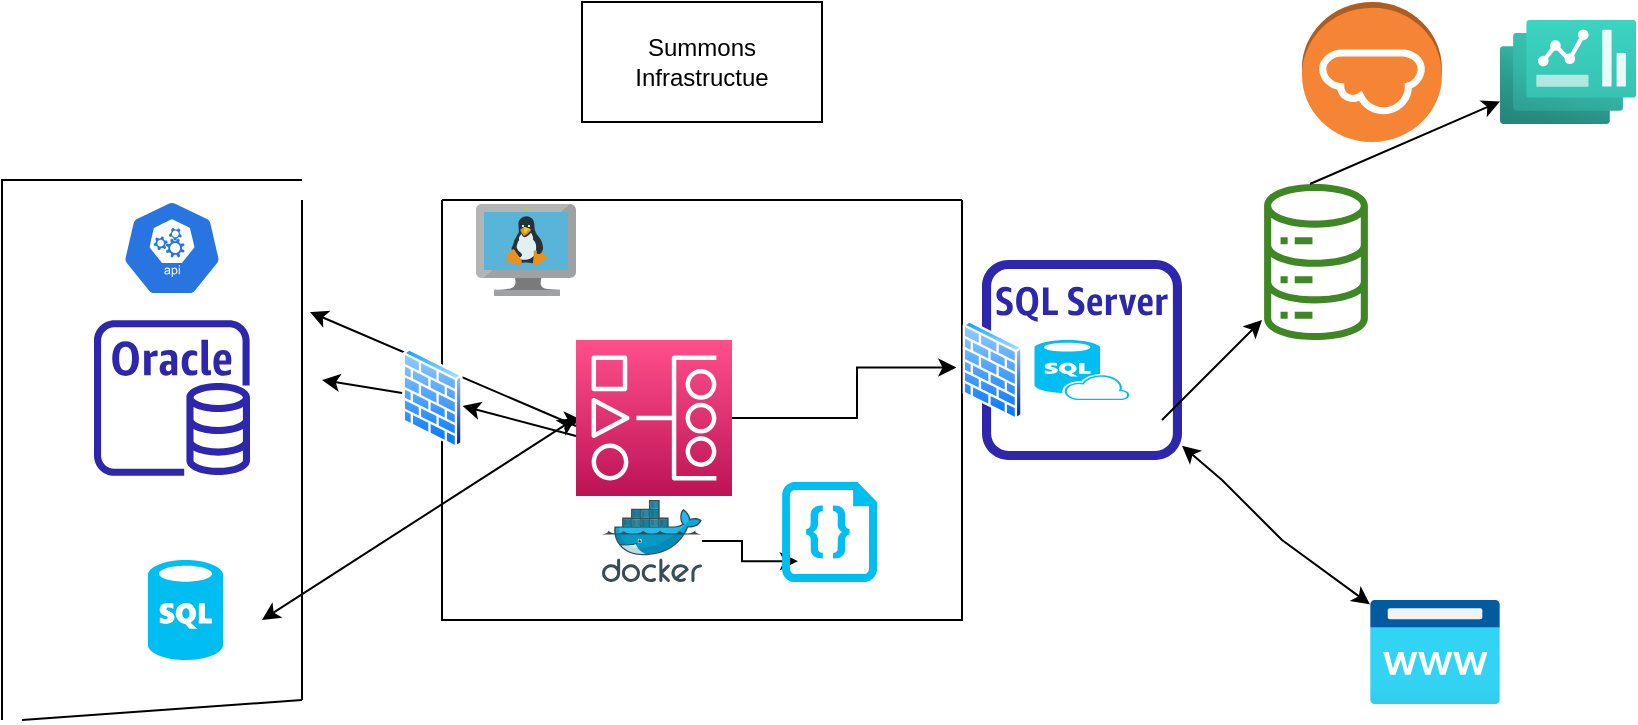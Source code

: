 <mxfile version="21.6.8" type="github">
  <diagram name="Page-1" id="aUZGe2AHAqZRRzVn2fox">
    <mxGraphModel dx="996" dy="581" grid="1" gridSize="10" guides="1" tooltips="1" connect="1" arrows="1" fold="1" page="1" pageScale="1" pageWidth="850" pageHeight="1100" math="0" shadow="0">
      <root>
        <mxCell id="0" />
        <mxCell id="1" parent="0" />
        <mxCell id="Eo7Du1HbmGVPHumB-nzo-1" value="" style="sketch=0;html=1;dashed=0;whitespace=wrap;fillColor=#2875E2;strokeColor=#ffffff;points=[[0.005,0.63,0],[0.1,0.2,0],[0.9,0.2,0],[0.5,0,0],[0.995,0.63,0],[0.72,0.99,0],[0.5,1,0],[0.28,0.99,0]];verticalLabelPosition=bottom;align=center;verticalAlign=top;shape=mxgraph.kubernetes.icon;prIcon=api" vertex="1" parent="1">
          <mxGeometry x="120" y="130" width="50" height="48" as="geometry" />
        </mxCell>
        <mxCell id="Eo7Du1HbmGVPHumB-nzo-2" value="" style="sketch=0;outlineConnect=0;fontColor=#232F3E;gradientColor=none;fillColor=#2E27AD;strokeColor=none;dashed=0;verticalLabelPosition=bottom;verticalAlign=top;align=center;html=1;fontSize=12;fontStyle=0;aspect=fixed;pointerEvents=1;shape=mxgraph.aws4.rds_oracle_instance;" vertex="1" parent="1">
          <mxGeometry x="106" y="190" width="78" height="78" as="geometry" />
        </mxCell>
        <mxCell id="Eo7Du1HbmGVPHumB-nzo-4" value="" style="verticalLabelPosition=bottom;html=1;verticalAlign=top;align=center;strokeColor=none;fillColor=#00BEF2;shape=mxgraph.azure.sql_database;" vertex="1" parent="1">
          <mxGeometry x="133" y="310" width="37.5" height="50" as="geometry" />
        </mxCell>
        <mxCell id="Eo7Du1HbmGVPHumB-nzo-5" value="" style="endArrow=none;html=1;rounded=0;" edge="1" parent="1">
          <mxGeometry width="50" height="50" relative="1" as="geometry">
            <mxPoint x="210" y="380" as="sourcePoint" />
            <mxPoint x="210" y="130" as="targetPoint" />
          </mxGeometry>
        </mxCell>
        <mxCell id="Eo7Du1HbmGVPHumB-nzo-6" value="" style="endArrow=none;html=1;rounded=0;" edge="1" parent="1">
          <mxGeometry width="50" height="50" relative="1" as="geometry">
            <mxPoint x="60" y="390" as="sourcePoint" />
            <mxPoint x="210" y="120" as="targetPoint" />
            <Array as="points">
              <mxPoint x="60" y="120" />
            </Array>
          </mxGeometry>
        </mxCell>
        <mxCell id="Eo7Du1HbmGVPHumB-nzo-8" value="" style="endArrow=none;html=1;rounded=0;" edge="1" parent="1">
          <mxGeometry width="50" height="50" relative="1" as="geometry">
            <mxPoint x="210" y="380" as="sourcePoint" />
            <mxPoint x="70" y="390" as="targetPoint" />
          </mxGeometry>
        </mxCell>
        <mxCell id="Eo7Du1HbmGVPHumB-nzo-10" value="" style="endArrow=classic;html=1;rounded=0;" edge="1" parent="1" source="Eo7Du1HbmGVPHumB-nzo-15">
          <mxGeometry width="50" height="50" relative="1" as="geometry">
            <mxPoint x="210" y="240" as="sourcePoint" />
            <mxPoint x="350" y="240" as="targetPoint" />
          </mxGeometry>
        </mxCell>
        <mxCell id="Eo7Du1HbmGVPHumB-nzo-11" value="" style="verticalLabelPosition=bottom;html=1;verticalAlign=top;align=center;strokeColor=none;fillColor=#00BEF2;shape=mxgraph.azure.sql_database_sql_azure;" vertex="1" parent="1">
          <mxGeometry x="576.25" y="200" width="47.5" height="30" as="geometry" />
        </mxCell>
        <mxCell id="Eo7Du1HbmGVPHumB-nzo-13" value="" style="sketch=0;outlineConnect=0;fontColor=#232F3E;gradientColor=none;fillColor=#2E27AD;strokeColor=none;dashed=0;verticalLabelPosition=bottom;verticalAlign=top;align=center;html=1;fontSize=12;fontStyle=0;aspect=fixed;pointerEvents=1;shape=mxgraph.aws4.rds_sql_server_instance_alt;" vertex="1" parent="1">
          <mxGeometry x="550" y="160" width="100" height="100" as="geometry" />
        </mxCell>
        <mxCell id="Eo7Du1HbmGVPHumB-nzo-16" style="edgeStyle=orthogonalEdgeStyle;rounded=0;orthogonalLoop=1;jettySize=auto;html=1;entryX=-0.128;entryY=0.538;entryDx=0;entryDy=0;entryPerimeter=0;" edge="1" parent="1" source="Eo7Du1HbmGVPHumB-nzo-15" target="Eo7Du1HbmGVPHumB-nzo-13">
          <mxGeometry relative="1" as="geometry" />
        </mxCell>
        <mxCell id="Eo7Du1HbmGVPHumB-nzo-15" value="" style="sketch=0;points=[[0,0,0],[0.25,0,0],[0.5,0,0],[0.75,0,0],[1,0,0],[0,1,0],[0.25,1,0],[0.5,1,0],[0.75,1,0],[1,1,0],[0,0.25,0],[0,0.5,0],[0,0.75,0],[1,0.25,0],[1,0.5,0],[1,0.75,0]];outlineConnect=0;fontColor=#232F3E;gradientColor=#FF4F8B;gradientDirection=north;fillColor=#BC1356;strokeColor=#ffffff;dashed=0;verticalLabelPosition=bottom;verticalAlign=top;align=center;html=1;fontSize=12;fontStyle=0;aspect=fixed;shape=mxgraph.aws4.resourceIcon;resIcon=mxgraph.aws4.managed_workflows_for_apache_airflow;" vertex="1" parent="1">
          <mxGeometry x="347" y="200" width="78" height="78" as="geometry" />
        </mxCell>
        <mxCell id="Eo7Du1HbmGVPHumB-nzo-17" value="" style="endArrow=classic;html=1;rounded=0;" edge="1" parent="1">
          <mxGeometry width="50" height="50" relative="1" as="geometry">
            <mxPoint x="347" y="243" as="sourcePoint" />
            <mxPoint x="214" y="186" as="targetPoint" />
          </mxGeometry>
        </mxCell>
        <mxCell id="Eo7Du1HbmGVPHumB-nzo-18" value="" style="endArrow=classic;html=1;rounded=0;" edge="1" parent="1" source="Eo7Du1HbmGVPHumB-nzo-39">
          <mxGeometry width="50" height="50" relative="1" as="geometry">
            <mxPoint x="347" y="248" as="sourcePoint" />
            <mxPoint x="220" y="220" as="targetPoint" />
          </mxGeometry>
        </mxCell>
        <mxCell id="Eo7Du1HbmGVPHumB-nzo-19" value="" style="endArrow=classic;startArrow=classic;html=1;rounded=0;entryX=0;entryY=0.5;entryDx=0;entryDy=0;entryPerimeter=0;" edge="1" parent="1" target="Eo7Du1HbmGVPHumB-nzo-15">
          <mxGeometry width="50" height="50" relative="1" as="geometry">
            <mxPoint x="190" y="340" as="sourcePoint" />
            <mxPoint x="240" y="290" as="targetPoint" />
          </mxGeometry>
        </mxCell>
        <mxCell id="Eo7Du1HbmGVPHumB-nzo-23" value="" style="swimlane;startSize=0;" vertex="1" parent="1">
          <mxGeometry x="280" y="130" width="260" height="210" as="geometry" />
        </mxCell>
        <mxCell id="Eo7Du1HbmGVPHumB-nzo-25" value="" style="image;sketch=0;aspect=fixed;html=1;points=[];align=center;fontSize=12;image=img/lib/mscae/VM_Linux.svg;" vertex="1" parent="Eo7Du1HbmGVPHumB-nzo-23">
          <mxGeometry x="17" y="2" width="50" height="46" as="geometry" />
        </mxCell>
        <mxCell id="Eo7Du1HbmGVPHumB-nzo-32" style="edgeStyle=orthogonalEdgeStyle;rounded=0;orthogonalLoop=1;jettySize=auto;html=1;entryX=0.168;entryY=0.792;entryDx=0;entryDy=0;entryPerimeter=0;" edge="1" parent="Eo7Du1HbmGVPHumB-nzo-23" source="Eo7Du1HbmGVPHumB-nzo-27" target="Eo7Du1HbmGVPHumB-nzo-28">
          <mxGeometry relative="1" as="geometry" />
        </mxCell>
        <mxCell id="Eo7Du1HbmGVPHumB-nzo-27" value="" style="image;sketch=0;aspect=fixed;html=1;points=[];align=center;fontSize=12;image=img/lib/mscae/Docker.svg;" vertex="1" parent="Eo7Du1HbmGVPHumB-nzo-23">
          <mxGeometry x="80" y="150" width="50" height="41" as="geometry" />
        </mxCell>
        <mxCell id="Eo7Du1HbmGVPHumB-nzo-28" value="" style="verticalLabelPosition=bottom;html=1;verticalAlign=top;align=center;strokeColor=none;fillColor=#00BEF2;shape=mxgraph.azure.code_file;pointerEvents=1;" vertex="1" parent="Eo7Du1HbmGVPHumB-nzo-23">
          <mxGeometry x="170" y="141" width="47.5" height="50" as="geometry" />
        </mxCell>
        <mxCell id="Eo7Du1HbmGVPHumB-nzo-40" value="" style="image;aspect=fixed;perimeter=ellipsePerimeter;html=1;align=center;shadow=0;dashed=0;spacingTop=3;image=img/lib/active_directory/firewall.svg;" vertex="1" parent="Eo7Du1HbmGVPHumB-nzo-23">
          <mxGeometry x="260" y="60" width="30.5" height="50" as="geometry" />
        </mxCell>
        <mxCell id="Eo7Du1HbmGVPHumB-nzo-30" value="" style="sketch=0;outlineConnect=0;fontColor=#232F3E;gradientColor=none;fillColor=#3F8624;strokeColor=none;dashed=0;verticalLabelPosition=bottom;verticalAlign=top;align=center;html=1;fontSize=12;fontStyle=0;aspect=fixed;pointerEvents=1;shape=mxgraph.aws4.iot_analytics_data_store;" vertex="1" parent="1">
          <mxGeometry x="690" y="122" width="54" height="78" as="geometry" />
        </mxCell>
        <mxCell id="Eo7Du1HbmGVPHumB-nzo-29" value="" style="image;aspect=fixed;html=1;points=[];align=center;fontSize=12;image=img/lib/azure2/app_services/App_Service_Domains.svg;" vertex="1" parent="1">
          <mxGeometry x="744" y="330" width="65" height="52" as="geometry" />
        </mxCell>
        <mxCell id="Eo7Du1HbmGVPHumB-nzo-33" value="" style="endArrow=classic;html=1;rounded=0;" edge="1" parent="1">
          <mxGeometry width="50" height="50" relative="1" as="geometry">
            <mxPoint x="640" y="240" as="sourcePoint" />
            <mxPoint x="690" y="190" as="targetPoint" />
          </mxGeometry>
        </mxCell>
        <mxCell id="Eo7Du1HbmGVPHumB-nzo-35" value="" style="image;aspect=fixed;html=1;points=[];align=center;fontSize=12;image=img/lib/azure2/other/Dashboard_Hub.svg;" vertex="1" parent="1">
          <mxGeometry x="809" y="40" width="68" height="52" as="geometry" />
        </mxCell>
        <mxCell id="Eo7Du1HbmGVPHumB-nzo-37" value="" style="endArrow=classic;html=1;rounded=0;" edge="1" parent="1" target="Eo7Du1HbmGVPHumB-nzo-35">
          <mxGeometry width="50" height="50" relative="1" as="geometry">
            <mxPoint x="714" y="122" as="sourcePoint" />
            <mxPoint x="744" y="102" as="targetPoint" />
          </mxGeometry>
        </mxCell>
        <mxCell id="Eo7Du1HbmGVPHumB-nzo-38" value="" style="endArrow=classic;startArrow=classic;html=1;rounded=0;" edge="1" parent="1" source="Eo7Du1HbmGVPHumB-nzo-13" target="Eo7Du1HbmGVPHumB-nzo-29">
          <mxGeometry width="50" height="50" relative="1" as="geometry">
            <mxPoint x="640" y="290" as="sourcePoint" />
            <mxPoint x="690" y="250" as="targetPoint" />
            <Array as="points">
              <mxPoint x="670" y="270" />
              <mxPoint x="700" y="300" />
            </Array>
          </mxGeometry>
        </mxCell>
        <mxCell id="Eo7Du1HbmGVPHumB-nzo-41" value="" style="outlineConnect=0;dashed=0;verticalLabelPosition=bottom;verticalAlign=top;align=center;html=1;shape=mxgraph.aws3.internet_gateway;fillColor=#F58534;gradientColor=none;direction=west;" vertex="1" parent="1">
          <mxGeometry x="710" y="31" width="70" height="70" as="geometry" />
        </mxCell>
        <mxCell id="Eo7Du1HbmGVPHumB-nzo-42" value="" style="endArrow=classic;html=1;rounded=0;" edge="1" parent="1" target="Eo7Du1HbmGVPHumB-nzo-39">
          <mxGeometry width="50" height="50" relative="1" as="geometry">
            <mxPoint x="347" y="248" as="sourcePoint" />
            <mxPoint x="220" y="220" as="targetPoint" />
          </mxGeometry>
        </mxCell>
        <mxCell id="Eo7Du1HbmGVPHumB-nzo-39" value="" style="image;aspect=fixed;perimeter=ellipsePerimeter;html=1;align=center;shadow=0;dashed=0;spacingTop=3;image=img/lib/active_directory/firewall.svg;" vertex="1" parent="1">
          <mxGeometry x="260" y="204" width="30.5" height="50" as="geometry" />
        </mxCell>
        <mxCell id="Eo7Du1HbmGVPHumB-nzo-43" value="Summons Infrastructue&lt;br&gt;" style="rounded=0;whiteSpace=wrap;html=1;" vertex="1" parent="1">
          <mxGeometry x="350" y="31" width="120" height="60" as="geometry" />
        </mxCell>
      </root>
    </mxGraphModel>
  </diagram>
</mxfile>
